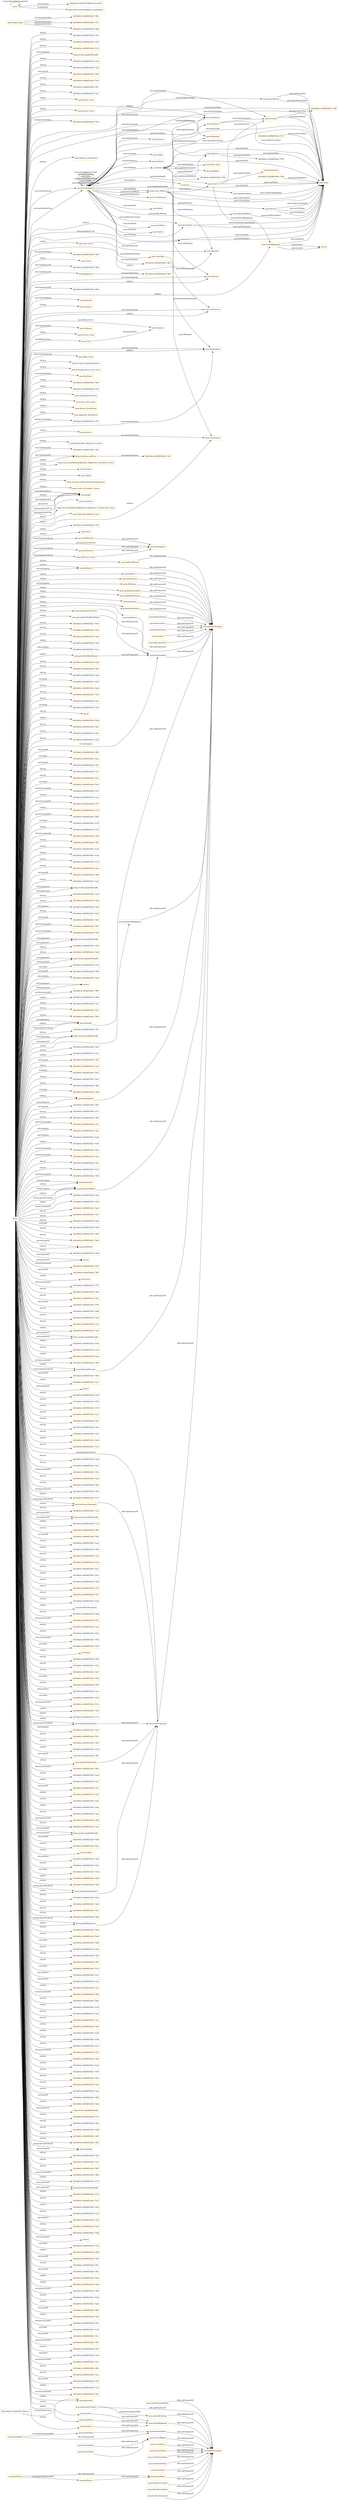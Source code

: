 digraph ar2dtool_diagram { 
rankdir=LR;
size="1501"
node [shape = rectangle, color="orange"]; "nyon:Munsif_Court" "nyon:CourtJudgment" "nyon:Session_Court" "-6b1bb63a:18d56f254b3:-7f80" "nyon:Sub_Court" "nyon:Court_Official" "-6b1bb63a:18d56f254b3:-7f50" "nyon:Argument" "nyon:Location" "nyon:Advisory_Jurisdiction" "http://xmlns.com/foaf/0.1/Person" "nyon:Criminal" "nyon:Judgement" "nyon:Majority" "-6b1bb63a:18d56f254b3:-7faf" "nyon:CaseType" "nyon:Dissent" "-6b1bb63a:18d56f254b3:-7fc7" "-6b1bb63a:18d56f254b3:-7f5d" "nyon:Fact" "nyon:Group" "nyon:Individual" "-6b1bb63a:18d56f254b3:-7f6b" "nyon:Author" "nyon:DateOfJudgment" "nyon:Analysis" "nyon:Concurrence" "nyon:Appellant" "-6b1bb63a:18d56f254b3:-7f56" "nyon:Jurisdiction" "nyon:RatioDecidendi" "nyon:Investigator" "-6b1bb63a:18d56f254b3:-7f6c" "nyon:Plaintiff" "nyon:Solicitor" "nyon:Respondent" "nyon:Tribunal" "nyon:District_Court" "nyon:CourtDecision" "-6b1bb63a:18d56f254b3:-7fda" "nyon:CaseDomain" "nyon:Defendant" "-6b1bb63a:18d56f254b3:-7f82" "nyon:Court" "nyon:Party_Type" "-6b1bb63a:18d56f254b3:-7f7d" "nyon:High_Court" "https://schema.org/Organization" "nyon:Principal_Junior_Civil_Court" "-6b1bb63a:18d56f254b3:-7f65" "nyon:Petitioner" "-6b1bb63a:18d56f254b3:-7f88" "-6b1bb63a:18d56f254b3:-7f1b" "nyon:Witness" "nyon:Original_Jurisdiction" "nyon:City_Civil_Courts" "nyon:Bench" "nyon:Review_Jurisdiction" "nyon:Appellant_Jurisdiction" "nyon:Evidence" "nyon:Single_Judge" "-6b1bb63a:18d56f254b3:-7f57" "nyon:WordAndPhrase" "-6b1bb63a:18d56f254b3:-7f72" "nyon:Civil" "nyon:District" "nyon:Party" "https://schema.org/Place" "nyon:Metropolitan_Magistrate_Courts" "-6b1bb63a:18d56f254b3:-7f4f" "nyon:Opinion" "nyon:ObiterDictum" "https://w3id.org/def/nyon#Judicial_Magistrate_Court(First_Class)" "nyon:Country" "nyon:Taluka" "https://schema.org/GovernmentOrganization" "nyon:CatchWord" "nyon:Courts_of_Smaller_Causes" "nyon:Judge" "nyon:Statue" "nyon:CourtCase" "https://w3id.org/def/nyon#Judicial_Magistrate_Court(Second_Class)" "nyon:Chief_Meterpolitan_Court" "-6b1bb63a:18d56f254b3:-7f6d" "nyon:Issue" "-6b1bb63a:18d56f254b3:-7fbd" "-6b1bb63a:18d56f254b3:-7f78" "nyon:Provision" "nyon:State" ; /*classes style*/
	"nyon:witnessStatement" -> "owl:topDataProperty" [ label = "rdfs:subPropertyOf" ];
	"nyon:ratioDecidendiValue" -> "owl:topDataProperty" [ label = "rdfs:subPropertyOf" ];
	"https://schema.org/Place" -> "-6b1bb63a:18d56f254b3:-7faf" [ label = "owl:equivalentClass" ];
	"nyon:wLastName" -> "nyon:witnessName" [ label = "rdfs:subPropertyOf" ];
	"nyon:withMajority" -> "nyon:withOpinion" [ label = "rdfs:subPropertyOf" ];
	"nyon:equivalentCitation" -> "nyon:neutralCitations" [ label = "owl:propertyDisjointWith" ];
	"nyon:equivalentCitation" -> "owl:topDataProperty" [ label = "rdfs:subPropertyOf" ];
	"nyon:partyName" -> "owl:topDataProperty" [ label = "rdfs:subPropertyOf" ];
	"nyon:hasYear" -> "nyon:dateOfJudgment" [ label = "rdfs:subPropertyOf" ];
	"nyon:courtOffName" -> "owl:topDataProperty" [ label = "rdfs:subPropertyOf" ];
	"nyon:dateOfJudgment" -> "owl:topDataProperty" [ label = "rdfs:subPropertyOf" ];
	"nyon:courtName" -> "owl:topDataProperty" [ label = "rdfs:subPropertyOf" ];
	"nyon:Opinion" -> "-6b1bb63a:18d56f254b3:-7f7d" [ label = "owl:equivalentClass" ];
	"nyon:plaintiffArgument" -> "nyon:makeArgument" [ label = "rdfs:subPropertyOf" ];
	"nyon:Sub_Court" -> "-6b1bb63a:18d56f254b3:-7f65" [ label = "owl:equivalentClass" ];
	"nyon:hasWitness" -> "owl:topObjectProperty" [ label = "rdfs:subPropertyOf" ];
	"nyon:precedentReliedUpon" -> "nyon:hasPrecedent" [ label = "rdfs:subPropertyOf" ];
	"nyon:Civil" -> "nyon:Criminal" [ label = "owl:disjointWith" ];
	"nyon:locationName" -> "owl:topDataProperty" [ label = "rdfs:subPropertyOf" ];
	"nyon:wordPhraseValue" -> "owl:topDataProperty" [ label = "rdfs:subPropertyOf" ];
	"nyon:hasParty" -> "owl:topObjectProperty" [ label = "rdfs:subPropertyOf" ];
	"nyon:hasDateOfJudgment" -> "owl:topObjectProperty" [ label = "rdfs:subPropertyOf" ];
	"nyon:hasRulingOf" -> "owl:topObjectProperty" [ label = "rdfs:subPropertyOf" ];
	"nyon:hasPrecedent" -> "owl:topObjectProperty" [ label = "rdfs:subPropertyOf" ];
	"nyon:catchwordValue" -> "owl:topDataProperty" [ label = "rdfs:subPropertyOf" ];
	"nyon:hasCourtOfficial" -> "owl:topObjectProperty" [ label = "rdfs:subPropertyOf" ];
	"nyon:issueValue" -> "owl:topDataProperty" [ label = "rdfs:subPropertyOf" ];
	"nyon:makeArgument" -> "owl:topObjectProperty" [ label = "rdfs:subPropertyOf" ];
	"nyon:hasFinalDecision" -> "owl:topObjectProperty" [ label = "rdfs:subPropertyOf" ];
	"nyon:lastName" -> "nyon:partyName" [ label = "rdfs:subPropertyOf" ];
	"nyon:respondentArgument" -> "nyon:makeArgument" [ label = "rdfs:subPropertyOf" ];
	"nyon:Judgement" -> "-6b1bb63a:18d56f254b3:-7f82" [ label = "owl:equivalentClass" ];
	"nyon:precedentOverruled" -> "nyon:hasPrecedent" [ label = "rdfs:subPropertyOf" ];
	"nyon:hasWordPhrase" -> "owl:topObjectProperty" [ label = "rdfs:subPropertyOf" ];
	"NULL" -> "nyon:Respondent" [ label = "rdf:first" ];
	"NULL" -> "-6b1bb63a:18d56f254b3:-7e95" [ label = "rdf:rest" ];
	"NULL" -> "-6b1bb63a:18d56f254b3:-7ebb" [ label = "rdf:rest" ];
	"NULL" -> "-6b1bb63a:18d56f254b3:-7ee9" [ label = "rdf:rest" ];
	"NULL" -> "-6b1bb63a:18d56f254b3:-7e8d" [ label = "rdf:first" ];
	"NULL" -> "nyon:Munsif_Court" [ label = "rdf:first" ];
	"NULL" -> "-6b1bb63a:18d56f254b3:-7ee1" [ label = "owl:members" ];
	"NULL" -> "nyon:hasBench" [ label = "owl:onProperty" ];
	"NULL" -> "nyon:plaintiffArgument" [ label = "rdf:first" ];
	"NULL" -> "-6b1bb63a:18d56f254b3:-7e9b" [ label = "rdf:rest" ];
	"NULL" -> "-6b1bb63a:18d56f254b3:-7fbb" [ label = "rdf:rest" ];
	"NULL" -> "-6b1bb63a:18d56f254b3:-7eb9" [ label = "rdf:rest" ];
	"NULL" -> "-6b1bb63a:18d56f254b3:-7e83" [ label = "swrl:body" ];
	"NULL" -> "-6b1bb63a:18d56f254b3:-7e6b" [ label = "rdf:rest" ];
	"NULL" -> "-6b1bb63a:18d56f254b3:-7ebf" [ label = "rdf:rest" ];
	"NULL" -> "nyon:hasCourtOfficial" [ label = "owl:onProperty" ];
	"NULL" -> "-6b1bb63a:18d56f254b3:-7eac" [ label = "rdf:rest" ];
	"NULL" -> "-6b1bb63a:18d56f254b3:-7ea0" [ label = "swrl:head" ];
	"NULL" -> "rdf:nil" [ label = "rdf:rest" ];
	"NULL" -> "-6b1bb63a:18d56f254b3:-7e4b" [ label = "rdf:first" ];
	"NULL" -> "-6b1bb63a:18d56f254b3:-7fb2" [ label = "rdf:rest" ];
	"NULL" -> "nyon:Appellant_Jurisdiction" [ label = "rdf:first" ];
	"NULL" -> "-6b1bb63a:18d56f254b3:-7e8c" [ label = "rdf:rest" ];
	"NULL" -> "-6b1bb63a:18d56f254b3:-7ed3" [ label = "rdf:rest" ];
	"NULL" -> "-6b1bb63a:18d56f254b3:-7f6b" [ label = "owl:complementOf" ];
	"NULL" -> "nyon:petitionerArgument" [ label = "rdf:first" ];
	"NULL" -> "-6b1bb63a:18d56f254b3:-7ffb" [ label = "owl:unionOf" ];
	"NULL" -> "nyon:Taluka" [ label = "rdf:first" ];
	"NULL" -> "-6b1bb63a:18d56f254b3:-7eaa" [ label = "swrl:body" ];
	"NULL" -> "nyon:Individual" [ label = "rdf:first" ];
	"NULL" -> "-6b1bb63a:18d56f254b3:-7fdc" [ label = "owl:unionOf" ];
	"NULL" -> "-6b1bb63a:18d56f254b3:-7f11" [ label = "rdf:rest" ];
	"NULL" -> "-6b1bb63a:18d56f254b3:-7f1e" [ label = "rdf:rest" ];
	"NULL" -> "-6b1bb63a:18d56f254b3:-7e4c" [ label = "swrl:head" ];
	"NULL" -> "-6b1bb63a:18d56f254b3:-7f18" [ label = "owl:intersectionOf" ];
	"NULL" -> "-6b1bb63a:18d56f254b3:-7eee" [ label = "rdf:rest" ];
	"NULL" -> "-6b1bb63a:18d56f254b3:-7f75" [ label = "owl:intersectionOf" ];
	"NULL" -> "-6b1bb63a:18d56f254b3:-7e75" [ label = "rdf:first" ];
	"NULL" -> "-6b1bb63a:18d56f254b3:-7f85" [ label = "owl:intersectionOf" ];
	"NULL" -> "-6b1bb63a:18d56f254b3:-7e79" [ label = "swrl:head" ];
	"NULL" -> "-6b1bb63a:18d56f254b3:-7e5a" [ label = "rdf:first" ];
	"NULL" -> "nyon:CaseDomain" [ label = "rdf:first" ];
	"NULL" -> "-6b1bb63a:18d56f254b3:-7f38" [ label = "owl:intersectionOf" ];
	"NULL" -> "-6b1bb63a:18d56f254b3:-7ff4" [ label = "rdf:rest" ];
	"NULL" -> "-6b1bb63a:18d56f254b3:-7ec4" [ label = "rdf:rest" ];
	"NULL" -> "-6b1bb63a:18d56f254b3:-7e56" [ label = "rdf:first" ];
	"NULL" -> "-6b1bb63a:18d56f254b3:-7e7d" [ label = "rdf:rest" ];
	"NULL" -> "-6b1bb63a:18d56f254b3:-7ebe" [ label = "rdf:rest" ];
	"NULL" -> "-6b1bb63a:18d56f254b3:-7fb9" [ label = "owl:unionOf" ];
	"NULL" -> "-6b1bb63a:18d56f254b3:-7ee5" [ label = "rdf:rest" ];
	"NULL" -> "https://w3id.org/def/NyOn#r" [ label = "swrl:argument2" ];
	"NULL" -> "-6b1bb63a:18d56f254b3:-7edf" [ label = "rdf:rest" ];
	"NULL" -> "-6b1bb63a:18d56f254b3:-7f36" [ label = "rdf:rest" ];
	"NULL" -> "nyon:respondentArgument" [ label = "rdf:first" ];
	"NULL" -> "-6b1bb63a:18d56f254b3:-7ed0" [ label = "owl:members" ];
	"NULL" -> "-6b1bb63a:18d56f254b3:-7eb5" [ label = "rdf:rest" ];
	"NULL" -> "-6b1bb63a:18d56f254b3:-7f56" [ label = "owl:complementOf" ];
	"NULL" -> "-6b1bb63a:18d56f254b3:-7fed" [ label = "owl:unionOf" ];
	"NULL" -> "https://w3id.org/def/nyon#Judicial_Magistrate_Court(Second_Class)" [ label = "rdf:first" ];
	"NULL" -> "nyon:Dissent" [ label = "swrl:classPredicate" ];
	"NULL" -> "nyon:Civil" [ label = "owl:allValuesFrom" ];
	"NULL" -> "nyon:Tribunal" [ label = "owl:complementOf" ];
	"NULL" -> "nyon:Dissent" [ label = "rdf:first" ];
	"NULL" -> "-6b1bb63a:18d56f254b3:-7f07" [ label = "owl:intersectionOf" ];
	"NULL" -> "-6b1bb63a:18d56f254b3:-7f20" [ label = "owl:intersectionOf" ];
	"NULL" -> "https://w3id.org/def/NyOn#y" [ label = "swrl:argument1" ];
	"NULL" -> "nyon:Original_Jurisdiction" [ label = "rdf:first" ];
	"NULL" -> "-6b1bb63a:18d56f254b3:-7f44" [ label = "rdf:rest" ];
	"NULL" -> "-6b1bb63a:18d56f254b3:-7ed6" [ label = "rdf:rest" ];
	"NULL" -> "https://w3id.org/def/NyOn#m" [ label = "swrl:argument2" ];
	"NULL" -> "-6b1bb63a:18d56f254b3:-7e55" [ label = "swrl:head" ];
	"NULL" -> "nyon:District_Court" [ label = "rdf:first" ];
	"NULL" -> "-6b1bb63a:18d56f254b3:-7fd6" [ label = "owl:unionOf" ];
	"NULL" -> "-6b1bb63a:18d56f254b3:-7ee6" [ label = "owl:members" ];
	"NULL" -> "nyon:a" [ label = "swrl:argument2" ];
	"NULL" -> "-6b1bb63a:18d56f254b3:-7f69" [ label = "owl:intersectionOf" ];
	"NULL" -> "-6b1bb63a:18d56f254b3:-7e66" [ label = "rdf:first" ];
	"NULL" -> "-6b1bb63a:18d56f254b3:-7e9c" [ label = "rdf:first" ];
	"NULL" -> "-6b1bb63a:18d56f254b3:-7f1a" [ label = "rdf:rest" ];
	"NULL" -> "-6b1bb63a:18d56f254b3:-7f48" [ label = "rdf:rest" ];
	"NULL" -> "nyon:defendentArgument" [ label = "swrl:propertyPredicate" ];
	"NULL" -> "-6b1bb63a:18d56f254b3:-7ff7" [ label = "rdf:rest" ];
	"NULL" -> "https://w3id.org/def/NyOn#c" [ label = "swrl:argument2" ];
	"NULL" -> "nyon:High_Court" [ label = "owl:someValuesFrom" ];
	"NULL" -> "nyon:withDissent" [ label = "swrl:propertyPredicate" ];
	"NULL" -> "-6b1bb63a:18d56f254b3:-7e60" [ label = "rdf:rest" ];
	"NULL" -> "-6b1bb63a:18d56f254b3:-7e51" [ label = "rdf:first" ];
	"NULL" -> "nyon:Judgement" [ label = "owl:complementOf" ];
	"NULL" -> "-6b1bb63a:18d56f254b3:-7fb3" [ label = "owl:unionOf" ];
	"NULL" -> "-6b1bb63a:18d56f254b3:-7ee8" [ label = "rdf:rest" ];
	"NULL" -> "-6b1bb63a:18d56f254b3:-7e67" [ label = "swrl:head" ];
	"NULL" -> "-6b1bb63a:18d56f254b3:-7e81" [ label = "rdf:rest" ];
	"NULL" -> "-6b1bb63a:18d56f254b3:-7f0b" [ label = "rdf:rest" ];
	"NULL" -> "-6b1bb63a:18d56f254b3:-7e9d" [ label = "swrl:body" ];
	"NULL" -> "nyon:hasFact" [ label = "rdf:first" ];
	"NULL" -> "-6b1bb63a:18d56f254b3:-7ff5" [ label = "owl:unionOf" ];
	"NULL" -> "-6b1bb63a:18d56f254b3:-7f77" [ label = "rdf:rest" ];
	"NULL" -> "nyon:withMajority" [ label = "swrl:propertyPredicate" ];
	"NULL" -> "-6b1bb63a:18d56f254b3:-7f83" [ label = "rdf:rest" ];
	"NULL" -> "-6b1bb63a:18d56f254b3:-7fac" [ label = "owl:intersectionOf" ];
	"NULL" -> "-6b1bb63a:18d56f254b3:-7ef2" [ label = "owl:members" ];
	"NULL" -> "-6b1bb63a:18d56f254b3:-7f88" [ label = "rdf:first" ];
	"NULL" -> "-6b1bb63a:18d56f254b3:-7ed4" [ label = "owl:members" ];
	"NULL" -> "nyon:Session_Court" [ label = "rdf:first" ];
	"NULL" -> "-6b1bb63a:18d56f254b3:-7e92" [ label = "rdf:first" ];
	"NULL" -> "-6b1bb63a:18d56f254b3:-7f42" [ label = "owl:intersectionOf" ];
	"NULL" -> "nyon:Criminal" [ label = "owl:allValuesFrom" ];
	"NULL" -> "nyon:Solicitor" [ label = "rdf:first" ];
	"NULL" -> "-6b1bb63a:18d56f254b3:-7fc6" [ label = "owl:intersectionOf" ];
	"NULL" -> "-6b1bb63a:18d56f254b3:-7fa5" [ label = "rdf:rest" ];
	"NULL" -> "nyon:Advisory_Jurisdiction" [ label = "rdf:first" ];
	"NULL" -> "-6b1bb63a:18d56f254b3:-7e72" [ label = "rdf:rest" ];
	"NULL" -> "-6b1bb63a:18d56f254b3:-7f49" [ label = "owl:intersectionOf" ];
	"NULL" -> "nyon:hasPrecedent" [ label = "owl:onProperty" ];
	"NULL" -> "nyon:Judge" [ label = "swrl:classPredicate" ];
	"NULL" -> "nyon:hasAuthor" [ label = "rdf:first" ];
	"NULL" -> "nyon:hasParty" [ label = "owl:onProperty" ];
	"NULL" -> "nyon:hasEvidence" [ label = "rdf:first" ];
	"NULL" -> "nyon:hasRulingOf" [ label = "rdf:first" ];
	"NULL" -> "-6b1bb63a:18d56f254b3:-7e8f" [ label = "rdf:first" ];
	"NULL" -> "nyon:Judge" [ label = "rdf:first" ];
	"NULL" -> "-6b1bb63a:18d56f254b3:-7fe9" [ label = "owl:intersectionOf" ];
	"NULL" -> "-6b1bb63a:18d56f254b3:-7ee0" [ label = "rdf:rest" ];
	"NULL" -> "nyon:hasRulingOf" [ label = "owl:onProperty" ];
	"NULL" -> "-6b1bb63a:18d56f254b3:-7eb7" [ label = "rdf:rest" ];
	"NULL" -> "-6b1bb63a:18d56f254b3:-7eda" [ label = "rdf:rest" ];
	"NULL" -> "-6b1bb63a:18d56f254b3:-7e6d" [ label = "swrl:body" ];
	"NULL" -> "-6b1bb63a:18d56f254b3:-7f9b" [ label = "rdf:rest" ];
	"NULL" -> "-6b1bb63a:18d56f254b3:-7eb0" [ label = "rdf:rest" ];
	"NULL" -> "https://schema.org/Organization" [ label = "rdf:first" ];
	"NULL" -> "https://schema.org/GovernmentOrganization" [ label = "rdf:first" ];
	"NULL" -> "nyon:hasWords" [ label = "owl:onProperty" ];
	"NULL" -> "-6b1bb63a:18d56f254b3:-7ed8" [ label = "rdf:rest" ];
	"NULL" -> "nyon:p" [ label = "swrl:argument1" ];
	"NULL" -> "-6b1bb63a:18d56f254b3:-7f32" [ label = "owl:intersectionOf" ];
	"NULL" -> "nyon:hasBench" [ label = "rdf:first" ];
	"NULL" -> "-6b1bb63a:18d56f254b3:-7ff2" [ label = "owl:unionOf" ];
	"NULL" -> "nyon:cites" [ label = "rdf:first" ];
	"NULL" -> "-6b1bb63a:18d56f254b3:-7f70" [ label = "owl:intersectionOf" ];
	"NULL" -> "-6b1bb63a:18d56f254b3:-7e8a" [ label = "rdf:rest" ];
	"NULL" -> "nyon:CourtJudgment" [ label = "swrl:classPredicate" ];
	"NULL" -> "-6b1bb63a:18d56f254b3:-7faa" [ label = "rdf:rest" ];
	"NULL" -> "-6b1bb63a:18d56f254b3:-7f79" [ label = "owl:unionOf" ];
	"NULL" -> "-6b1bb63a:18d56f254b3:-7fd8" [ label = "rdf:rest" ];
	"NULL" -> "-6b1bb63a:18d56f254b3:-7ea8" [ label = "rdf:rest" ];
	"NULL" -> "nyon:Judge" [ label = "owl:complementOf" ];
	"NULL" -> "-6b1bb63a:18d56f254b3:-7ecb" [ label = "rdf:rest" ];
	"NULL" -> "-6b1bb63a:18d56f254b3:-7ea5" [ label = "rdf:first" ];
	"NULL" -> "https://w3id.org/def/NyOn#p" [ label = "swrl:argument2" ];
	"NULL" -> "nyon:Respondent" [ label = "owl:someValuesFrom" ];
	"NULL" -> "-6b1bb63a:18d56f254b3:-7e85" [ label = "rdf:first" ];
	"NULL" -> "-6b1bb63a:18d56f254b3:-7f4f" [ label = "owl:complementOf" ];
	"NULL" -> "-6b1bb63a:18d56f254b3:-7ec9" [ label = "rdf:rest" ];
	"NULL" -> "https://w3id.org/def/NyOn#y" [ label = "swrl:argument2" ];
	"NULL" -> "-6b1bb63a:18d56f254b3:-7e6a" [ label = "rdf:first" ];
	"NULL" -> "-6b1bb63a:18d56f254b3:-7f46" [ label = "owl:intersectionOf" ];
	"NULL" -> "nyon:OfDomian" [ label = "owl:onProperty" ];
	"NULL" -> "-6b1bb63a:18d56f254b3:-7f90" [ label = "owl:unionOf" ];
	"NULL" -> "-6b1bb63a:18d56f254b3:-7ea1" [ label = "rdf:first" ];
	"NULL" -> "nyon:d" [ label = "swrl:argument1" ];
	"NULL" -> "-6b1bb63a:18d56f254b3:-7e58" [ label = "rdf:first" ];
	"NULL" -> "-6b1bb63a:18d56f254b3:-7f30" [ label = "rdf:rest" ];
	"NULL" -> "-6b1bb63a:18d56f254b3:-7e7b" [ label = "rdf:rest" ];
	"NULL" -> "-6b1bb63a:18d56f254b3:-7ec2" [ label = "rdf:rest" ];
	"NULL" -> "-6b1bb63a:18d56f254b3:-7fec" [ label = "rdf:rest" ];
	"NULL" -> "-6b1bb63a:18d56f254b3:-7ebc" [ label = "rdf:rest" ];
	"NULL" -> "nyon:respondentArgument" [ label = "swrl:propertyPredicate" ];
	"NULL" -> "-6b1bb63a:18d56f254b3:-7fcf" [ label = "rdf:rest" ];
	"NULL" -> "-6b1bb63a:18d56f254b3:-7e94" [ label = "rdf:first" ];
	"NULL" -> "-6b1bb63a:18d56f254b3:-7ee3" [ label = "rdf:rest" ];
	"NULL" -> "nyon:hasRatioDecidendi" [ label = "rdf:first" ];
	"NULL" -> "-6b1bb63a:18d56f254b3:-7edd" [ label = "rdf:rest" ];
	"NULL" -> "nyon:makeArgument" [ label = "swrl:propertyPredicate" ];
	"NULL" -> "nyon:hasCourtOfficial" [ label = "rdf:first" ];
	"NULL" -> "nyon:Review_Jurisdiction" [ label = "rdf:first" ];
	"NULL" -> "-6b1bb63a:18d56f254b3:-7fe3" [ label = "rdf:rest" ];
	"NULL" -> "nyon:a" [ label = "swrl:argument1" ];
	"NULL" -> "-6b1bb63a:18d56f254b3:-7f2c" [ label = "owl:intersectionOf" ];
	"NULL" -> "-6b1bb63a:18d56f254b3:-7ead" [ label = "rdf:rest" ];
	"NULL" -> "-6b1bb63a:18d56f254b3:-7f5d" [ label = "owl:equivalentClass" ];
	"NULL" -> "-6b1bb63a:18d56f254b3:-7f6e" [ label = "rdf:rest" ];
	"NULL" -> "-6b1bb63a:18d56f254b3:-7f54" [ label = "owl:intersectionOf" ];
	"NULL" -> "-6b1bb63a:18d56f254b3:-7e57" [ label = "rdf:rest" ];
	"NULL" -> "nyon:withConcurrence" [ label = "swrl:propertyPredicate" ];
	"NULL" -> "-6b1bb63a:18d56f254b3:-7ece" [ label = "rdf:rest" ];
	"NULL" -> "nyon:hasCourtOfficial" [ label = "swrl:propertyPredicate" ];
	"NULL" -> "https://w3id.org/def/NyOn#j" [ label = "swrl:argument1" ];
	"NULL" -> "-6b1bb63a:18d56f254b3:-7e7a" [ label = "rdf:first" ];
	"NULL" -> "-6b1bb63a:18d56f254b3:-7f8f" [ label = "rdf:rest" ];
	"NULL" -> "-6b1bb63a:18d56f254b3:-7fdf" [ label = "owl:unionOf" ];
	"NULL" -> "nyon:withOpinion" [ label = "swrl:propertyPredicate" ];
	"NULL" -> "-6b1bb63a:18d56f254b3:-7ea4" [ label = "rdf:rest" ];
	"NULL" -> "nyon:Location" [ label = "owl:complementOf" ];
	"NULL" -> "-6b1bb63a:18d56f254b3:-7e68" [ label = "rdf:first" ];
	"NULL" -> "-6b1bb63a:18d56f254b3:-7eef" [ label = "rdf:rest" ];
	"NULL" -> "-6b1bb63a:18d56f254b3:-7e4d" [ label = "rdf:first" ];
	"NULL" -> "-6b1bb63a:18d56f254b3:-7ec5" [ label = "rdf:rest" ];
	"NULL" -> "-6b1bb63a:18d56f254b3:-7e61" [ label = "rdf:first" ];
	"NULL" -> "-6b1bb63a:18d56f254b3:-7e99" [ label = "rdf:rest" ];
	"NULL" -> "-6b1bb63a:18d56f254b3:-7f16" [ label = "rdf:rest" ];
	"NULL" -> "nyon:hasWitness" [ label = "rdf:first" ];
	"NULL" -> "nyon:CourtCase" [ label = "owl:someValuesFrom" ];
	"NULL" -> "nyon:District" [ label = "rdf:first" ];
	"NULL" -> "-6b1bb63a:18d56f254b3:-7fc5" [ label = "rdf:rest" ];
	"NULL" -> "-6b1bb63a:18d56f254b3:-7e4e" [ label = "rdf:rest" ];
	"NULL" -> "nyon:hasPolicePersonnel" [ label = "rdf:first" ];
	"NULL" -> "-6b1bb63a:18d56f254b3:-7e69" [ label = "rdf:rest" ];
	"NULL" -> "-6b1bb63a:18d56f254b3:-7f5a" [ label = "owl:intersectionOf" ];
	"NULL" -> "-6b1bb63a:18d56f254b3:-7ea3" [ label = "rdf:first" ];
	"NULL" -> "-6b1bb63a:18d56f254b3:-7f24" [ label = "rdf:rest" ];
	"NULL" -> "-6b1bb63a:18d56f254b3:-7f26" [ label = "owl:intersectionOf" ];
	"NULL" -> "-6b1bb63a:18d56f254b3:-7e90" [ label = "swrl:body" ];
	"NULL" -> "owl:Thing" [ label = "rdf:first" ];
	"NULL" -> "https://w3id.org/def/NyOn#r" [ label = "swrl:argument1" ];
	"NULL" -> "-6b1bb63a:18d56f254b3:-7f58" [ label = "rdf:rest" ];
	"NULL" -> "-6b1bb63a:18d56f254b3:-7f2a" [ label = "rdf:rest" ];
	"NULL" -> "nyon:Argument" [ label = "rdf:first" ];
	"NULL" -> "-6b1bb63a:18d56f254b3:-7ed7" [ label = "rdf:rest" ];
	"NULL" -> "https://w3id.org/def/nyon#Judicial_Magistrate_Court(First_Class)" [ label = "rdf:first" ];
	"NULL" -> "-6b1bb63a:18d56f254b3:-7e64" [ label = "swrl:body" ];
	"NULL" -> "-6b1bb63a:18d56f254b3:-7f4b" [ label = "rdf:rest" ];
	"NULL" -> "-6b1bb63a:18d56f254b3:-7eec" [ label = "owl:members" ];
	"NULL" -> "-6b1bb63a:18d56f254b3:-7e93" [ label = "swrl:head" ];
	"NULL" -> "-6b1bb63a:18d56f254b3:-7f13" [ label = "owl:intersectionOf" ];
	"NULL" -> "-6b1bb63a:18d56f254b3:-7e9f" [ label = "rdf:first" ];
	"NULL" -> "nyon:Plaintiff" [ label = "swrl:classPredicate" ];
	"NULL" -> "-6b1bb63a:18d56f254b3:-7e71" [ label = "rdf:first" ];
	"NULL" -> "-6b1bb63a:18d56f254b3:-7f57" [ label = "owl:equivalentClass" ];
	"NULL" -> "https://schema.org/Place" [ label = "owl:complementOf" ];
	"NULL" -> "nyon:State" [ label = "rdf:first" ];
	"NULL" -> "nyon:Investigator" [ label = "rdf:first" ];
	"NULL" -> "nyon:Concurrence" [ label = "swrl:classPredicate" ];
	"NULL" -> "nyon:precendentNotReliedUpon" [ label = "rdf:first" ];
	"NULL" -> "-6b1bb63a:18d56f254b3:-7eb2" [ label = "owl:members" ];
	"NULL" -> "https://schema.org/Place" [ label = "rdf:first" ];
	"NULL" -> "-6b1bb63a:18d56f254b3:-7f3c" [ label = "rdf:rest" ];
	"NULL" -> "-6b1bb63a:18d56f254b3:-7fb5" [ label = "rdf:rest" ];
	"NULL" -> "-6b1bb63a:18d56f254b3:-7e5d" [ label = "rdf:first" ];
	"NULL" -> "-6b1bb63a:18d56f254b3:-7ff8" [ label = "owl:unionOf" ];
	"NULL" -> "nyon:hasJudgmentType" [ label = "rdf:first" ];
	"NULL" -> "https://w3id.org/def/NyOn#c" [ label = "swrl:argument1" ];
	"NULL" -> "-6b1bb63a:18d56f254b3:-7f9c" [ label = "owl:intersectionOf" ];
	"NULL" -> "-6b1bb63a:18d56f254b3:-7ea6" [ label = "rdf:rest" ];
	"NULL" -> "nyon:Judge" [ label = "owl:onClass" ];
	"NULL" -> "-6b1bb63a:18d56f254b3:-7ea7" [ label = "rdf:first" ];
	"NULL" -> "-6b1bb63a:18d56f254b3:-7fa1" [ label = "owl:unionOf" ];
	"NULL" -> "https://w3id.org/def/NyOn#j" [ label = "swrl:argument2" ];
	"NULL" -> "-6b1bb63a:18d56f254b3:-7e87" [ label = "rdf:first" ];
	"NULL" -> "nyon:Opinion" [ label = "owl:complementOf" ];
	"NULL" -> "-6b1bb63a:18d56f254b3:-7ef0" [ label = "rdf:rest" ];
	"NULL" -> "nyon:Majority" [ label = "swrl:classPredicate" ];
	"NULL" -> "-6b1bb63a:18d56f254b3:-7e6c" [ label = "rdf:first" ];
	"NULL" -> "-6b1bb63a:18d56f254b3:-7eea" [ label = "rdf:rest" ];
	"NULL" -> "nyon:plaintiffArgument" [ label = "swrl:propertyPredicate" ];
	"NULL" -> "-6b1bb63a:18d56f254b3:-7f98" [ label = "owl:intersectionOf" ];
	"NULL" -> "nyon:Concurrence" [ label = "rdf:first" ];
	"NULL" -> "-6b1bb63a:18d56f254b3:-7ec0" [ label = "rdf:rest" ];
	"NULL" -> "nyon:hasFinalDecision" [ label = "rdf:first" ];
	"NULL" -> "https://w3id.org/def/NyOn#a" [ label = "swrl:argument2" ];
	"NULL" -> "-6b1bb63a:18d56f254b3:-7fd9" [ label = "owl:unionOf" ];
	"NULL" -> "-6b1bb63a:18d56f254b3:-7eba" [ label = "rdf:rest" ];
	"NULL" -> "nyon:hasAuthor" [ label = "owl:onProperty" ];
	"NULL" -> "nyon:citedBy" [ label = "rdf:first" ];
	"NULL" -> "-6b1bb63a:18d56f254b3:-7edb" [ label = "owl:members" ];
	"NULL" -> "-6b1bb63a:18d56f254b3:-7fc0" [ label = "rdf:rest" ];
	"NULL" -> "-6b1bb63a:18d56f254b3:-7e5b" [ label = "swrl:body" ];
	"NULL" -> "-6b1bb63a:18d56f254b3:-7e96" [ label = "rdf:first" ];
	"NULL" -> "-6b1bb63a:18d56f254b3:-7f96" [ label = "rdf:rest" ];
	"NULL" -> "nyon:hasMonth" [ label = "rdf:first" ];
	"NULL" -> "-6b1bb63a:18d56f254b3:-7fe8" [ label = "rdf:rest" ];
	"NULL" -> "nyon:hasYear" [ label = "rdf:first" ];
	"NULL" -> "-6b1bb63a:18d56f254b3:-7eb8" [ label = "rdf:rest" ];
	"NULL" -> "nyon:hasDateOfJudgment" [ label = "rdf:first" ];
	"NULL" -> "nyon:Petitioner" [ label = "swrl:classPredicate" ];
	"NULL" -> "-6b1bb63a:18d56f254b3:-7eb1" [ label = "rdf:rest" ];
	"NULL" -> "-6b1bb63a:18d56f254b3:-7fb8" [ label = "rdf:rest" ];
	"NULL" -> "nyon:hasStatue" [ label = "rdf:first" ];
	"NULL" -> "-6b1bb63a:18d56f254b3:-7fdb" [ label = "rdf:rest" ];
	"NULL" -> "-6b1bb63a:18d56f254b3:-7ed9" [ label = "rdf:rest" ];
	"NULL" -> "-6b1bb63a:18d56f254b3:-7e86" [ label = "swrl:head" ];
	"NULL" -> "nyon:City_Civil_Courts" [ label = "rdf:first" ];
	"NULL" -> "-6b1bb63a:18d56f254b3:-7ed2" [ label = "rdf:rest" ];
	"NULL" -> "-6b1bb63a:18d56f254b3:-7f40" [ label = "rdf:rest" ];
	"NULL" -> "-6b1bb63a:18d56f254b3:-7f87" [ label = "rdf:rest" ];
	"NULL" -> "nyon:Courts_of_Smaller_Causes" [ label = "rdf:first" ];
	"NULL" -> "nyon:precedentReliedUpon" [ label = "rdf:first" ];
	"NULL" -> "-6b1bb63a:18d56f254b3:-7e70" [ label = "swrl:head" ];
	"NULL" -> "-6b1bb63a:18d56f254b3:-7ecc" [ label = "owl:members" ];
	"NULL" -> "-6b1bb63a:18d56f254b3:-7eae" [ label = "owl:members" ];
	"NULL" -> "-6b1bb63a:18d56f254b3:-7e7c" [ label = "rdf:first" ];
	"NULL" -> "-6b1bb63a:18d56f254b3:-7f4d" [ label = "owl:intersectionOf" ];
	"NULL" -> "-6b1bb63a:18d56f254b3:-7f50" [ label = "owl:equivalentClass" ];
	"NULL" -> "-6b1bb63a:18d56f254b3:-7fd2" [ label = "rdf:rest" ];
	"NULL" -> "-6b1bb63a:18d56f254b3:-7e78" [ label = "rdf:first" ];
	"NULL" -> "-6b1bb63a:18d56f254b3:-7ea2" [ label = "rdf:rest" ];
	"NULL" -> "nyon:hasParty" [ label = "rdf:first" ];
	"NULL" -> "-6b1bb63a:18d56f254b3:-7fcc" [ label = "rdf:rest" ];
	"NULL" -> "-6b1bb63a:18d56f254b3:-7e80" [ label = "rdf:first" ];
	"NULL" -> "nyon:Argument" [ label = "swrl:classPredicate" ];
	"NULL" -> "-6b1bb63a:18d56f254b3:-7e4f" [ label = "rdf:first" ];
	"NULL" -> "-6b1bb63a:18d56f254b3:-7e59" [ label = "rdf:rest" ];
	"NULL" -> "-6b1bb63a:18d56f254b3:-7ec3" [ label = "rdf:rest" ];
	"NULL" -> "-6b1bb63a:18d56f254b3:-7fe5" [ label = "owl:intersectionOf" ];
	"NULL" -> "-6b1bb63a:18d56f254b3:-7e63" [ label = "rdf:first" ];
	"NULL" -> "-6b1bb63a:18d56f254b3:-7ebd" [ label = "rdf:rest" ];
	"NULL" -> "-6b1bb63a:18d56f254b3:-7e97" [ label = "rdf:rest" ];
	"NULL" -> "nyon:Respondent" [ label = "swrl:classPredicate" ];
	"NULL" -> "nyon:Chief_Meterpolitan_Court" [ label = "rdf:first" ];
	"NULL" -> "nyon:p" [ label = "swrl:argument2" ];
	"NULL" -> "-6b1bb63a:18d56f254b3:-7f52" [ label = "rdf:rest" ];
	"NULL" -> "-6b1bb63a:18d56f254b3:-7ee4" [ label = "rdf:rest" ];
	"NULL" -> "-6b1bb63a:18d56f254b3:-7ede" [ label = "rdf:rest" ];
	"NULL" -> "-6b1bb63a:18d56f254b3:-7f89" [ label = "owl:unionOf" ];
	"NULL" -> "-6b1bb63a:18d56f254b3:-7eb4" [ label = "rdf:rest" ];
	"NULL" -> "https://w3id.org/def/NyOn#cj" [ label = "swrl:argument1" ];
	"NULL" -> "-6b1bb63a:18d56f254b3:-7f73" [ label = "rdf:rest" ];
	"NULL" -> "-6b1bb63a:18d56f254b3:-7fde" [ label = "rdf:rest" ];
	"NULL" -> "-6b1bb63a:18d56f254b3:-7e88" [ label = "rdf:rest" ];
	"NULL" -> "-6b1bb63a:18d56f254b3:-7eff" [ label = "rdf:rest" ];
	"NULL" -> "-6b1bb63a:18d56f254b3:-7f05" [ label = "rdf:rest" ];
	"NULL" -> "nyon:hasJudge" [ label = "swrl:propertyPredicate" ];
	"NULL" -> "-6b1bb63a:18d56f254b3:-7e8e" [ label = "rdf:rest" ];
	"NULL" -> "nyon:Group" [ label = "rdf:first" ];
	"NULL" -> "-6b1bb63a:18d56f254b3:-7ecf" [ label = "rdf:rest" ];
	"NULL" -> "-6b1bb63a:18d56f254b3:-7fd5" [ label = "rdf:rest" ];
	"NULL" -> "-6b1bb63a:18d56f254b3:-7f60" [ label = "owl:intersectionOf" ];
	"NULL" -> "nyon:hasObiterDictum" [ label = "rdf:first" ];
	"NULL" -> "-6b1bb63a:18d56f254b3:-7e73" [ label = "rdf:first" ];
	"NULL" -> "https://w3id.org/def/NyOn#d" [ label = "swrl:argument1" ];
	"NULL" -> "nyon:Majority" [ label = "rdf:first" ];
	"NULL" -> "https://w3id.org/def/NyOn#d" [ label = "swrl:argument2" ];
	"NULL" -> "-6b1bb63a:18d56f254b3:-7e54" [ label = "rdf:first" ];
	"NULL" -> "-6b1bb63a:18d56f254b3:-7e7f" [ label = "rdf:rest" ];
	"NULL" -> "nyon:hasWordPhrase" [ label = "rdf:first" ];
	"NULL" -> "nyon:hasWords" [ label = "rdf:first" ];
	"NULL" -> "nyon:defendentArgument" [ label = "rdf:first" ];
	"NULL" -> "nyon:hasParty" [ label = "swrl:propertyPredicate" ];
	"NULL" -> "nyon:hasDate" [ label = "rdf:first" ];
	"NULL" -> "-6b1bb63a:18d56f254b3:-7e82" [ label = "rdf:first" ];
	"NULL" -> "https://w3id.org/def/NyOn#a" [ label = "swrl:argument1" ];
	"NULL" -> "-6b1bb63a:18d56f254b3:-7e50" [ label = "rdf:rest" ];
	"NULL" -> "-6b1bb63a:18d56f254b3:-7ec6" [ label = "owl:members" ];
	"NULL" -> "-6b1bb63a:18d56f254b3:-7ea9" [ label = "rdf:first" ];
	"NULL" -> "nyon:hasJudge" [ label = "owl:onProperty" ];
	"NULL" -> "-6b1bb63a:18d56f254b3:-7e8b" [ label = "rdf:first" ];
	"NULL" -> "nyon:cj" [ label = "swrl:argument1" ];
	"NULL" -> "nyon:petitionerArgument" [ label = "swrl:propertyPredicate" ];
	"NULL" -> "-6b1bb63a:18d56f254b3:-7e52" [ label = "swrl:body" ];
	"NULL" -> "-6b1bb63a:18d56f254b3:-7e89" [ label = "rdf:first" ];
	"NULL" -> "-6b1bb63a:18d56f254b3:-7f1b" [ label = "rdf:first" ];
	"NULL" -> "-6b1bb63a:18d56f254b3:-7fd3" [ label = "owl:unionOf" ];
	"NULL" -> "nyon:Defendant" [ label = "swrl:classPredicate" ];
	"NULL" -> "-6b1bb63a:18d56f254b3:-7f67" [ label = "rdf:rest" ];
	"NULL" -> "nyon:Sub_Court" [ label = "rdf:first" ];
	"NULL" -> "-6b1bb63a:18d56f254b3:-7fbc" [ label = "owl:unionOf" ];
	"NULL" -> "https://w3id.org/def/NyOn#p" [ label = "swrl:argument1" ];
	"NULL" -> "-6b1bb63a:18d56f254b3:-7e9a" [ label = "rdf:first" ];
	"NULL" -> "-6b1bb63a:18d56f254b3:-7e98" [ label = "rdf:first" ];
	"NULL" -> "nyon:precedentOverruled" [ label = "rdf:first" ];
	"NULL" -> "-6b1bb63a:18d56f254b3:-7f0d" [ label = "owl:intersectionOf" ];
	"NULL" -> "-6b1bb63a:18d56f254b3:-7e62" [ label = "rdf:rest" ];
	"NULL" -> "-6b1bb63a:18d56f254b3:-7eb6" [ label = "rdf:rest" ];
	"NULL" -> "-6b1bb63a:18d56f254b3:-7fb6" [ label = "owl:unionOf" ];
	"NULL" -> "nyon:Issue" [ label = "owl:someValuesFrom" ];
	"NULL" -> "-6b1bb63a:18d56f254b3:-7e6f" [ label = "rdf:first" ];
	"NULL" -> "-6b1bb63a:18d56f254b3:-7f3e" [ label = "owl:intersectionOf" ];
	"NULL" -> "-6b1bb63a:18d56f254b3:-7e76" [ label = "swrl:body" ];
	"NULL" -> "-6b1bb63a:18d56f254b3:-7f1c" [ label = "owl:unionOf" ];
	"NULL" -> "nyon:hasFinalDecision" [ label = "swrl:propertyPredicate" ];
	"NULL" -> "https://w3id.org/def/NyOn#m" [ label = "swrl:argument1" ];
	"NULL" -> "-6b1bb63a:18d56f254b3:-7f01" [ label = "owl:intersectionOf" ];
	"NULL" -> "-6b1bb63a:18d56f254b3:-7f5e" [ label = "rdf:rest" ];
	"NULL" -> "-6b1bb63a:18d56f254b3:-7e5e" [ label = "swrl:head" ];
	"NULL" -> "-6b1bb63a:18d56f254b3:-7fa7" [ label = "owl:intersectionOf" ];
	"NULL" -> "nyon:Country" [ label = "rdf:first" ];
	"NULL" -> "-6b1bb63a:18d56f254b3:-7ffa" [ label = "rdf:rest" ];
	"NULL" -> "nyon:CourtJudgment" [ label = "owl:someValuesFrom" ];
	"NULL" -> "-6b1bb63a:18d56f254b3:-7eca" [ label = "rdf:rest" ];
	"NULL" -> "-6b1bb63a:18d56f254b3:-7fcd" [ label = "owl:unionOf" ];
	"NULL" -> "-6b1bb63a:18d56f254b3:-7f78" [ label = "rdf:first" ];
	"NULL" -> "-6b1bb63a:18d56f254b3:-7e7e" [ label = "rdf:first" ];
	"NULL" -> "nyon:appellantArgument" [ label = "rdf:first" ];
	"NULL" -> "nyon:Metropolitan_Magistrate_Courts" [ label = "rdf:first" ];
	"NULL" -> "nyon:DateOfJudgment" [ label = "rdf:first" ];
	"NULL" -> "-6b1bb63a:18d56f254b3:-7fc2" [ label = "owl:intersectionOf" ];
	"NULL" -> "nyon:Judge" [ label = "owl:someValuesFrom" ];
	"NULL" -> "-6b1bb63a:18d56f254b3:-7ef1" [ label = "rdf:rest" ];
	"NULL" -> "-6b1bb63a:18d56f254b3:-7e5f" [ label = "rdf:first" ];
	"NULL" -> "-6b1bb63a:18d56f254b3:-7e74" [ label = "rdf:rest" ];
	"NULL" -> "https://w3id.org/def/NyOn#x" [ label = "swrl:argument1" ];
	"NULL" -> "-6b1bb63a:18d56f254b3:-7ec8" [ label = "rdf:rest" ];
	"NULL" -> "-6b1bb63a:18d56f254b3:-7eeb" [ label = "rdf:rest" ];
	"NULL" -> "-6b1bb63a:18d56f254b3:-7fd0" [ label = "owl:unionOf" ];
	"NULL" -> "-6b1bb63a:18d56f254b3:-7fa0" [ label = "rdf:rest" ];
	"NULL" -> "-6b1bb63a:18d56f254b3:-7ff1" [ label = "rdf:rest" ];
	"NULL" -> "-6b1bb63a:18d56f254b3:-7ec1" [ label = "rdf:rest" ];
	"NULL" -> "nyon:CaseDomain" [ label = "owl:someValuesFrom" ];
	"NULL" -> "nyon:Principal_Junior_Civil_Court" [ label = "rdf:first" ];
	"nyon:hasStatue" -> "owl:topObjectProperty" [ label = "rdfs:subPropertyOf" ];
	"nyon:hasJurisdiction" -> "owl:topObjectProperty" [ label = "rdfs:subPropertyOf" ];
	"nyon:firstName" -> "nyon:lastName" [ label = "owl:propertyDisjointWith" ];
	"nyon:firstName" -> "nyon:partyName" [ label = "rdfs:subPropertyOf" ];
	"nyon:defendentArgument" -> "nyon:makeArgument" [ label = "rdfs:subPropertyOf" ];
	"nyon:hasBench" -> "owl:topObjectProperty" [ label = "rdfs:subPropertyOf" ];
	"nyon:hasCourtLoc" -> "owl:topObjectProperty" [ label = "rdfs:subPropertyOf" ];
	"nyon:Single_Judge" -> "-6b1bb63a:18d56f254b3:-7f6c" [ label = "owl:equivalentClass" ];
	"nyon:Single_Judge" -> "-6b1bb63a:18d56f254b3:-7f6d" [ label = "owl:equivalentClass" ];
	"nyon:Single_Judge" -> "-6b1bb63a:18d56f254b3:-7f72" [ label = "owl:equivalentClass" ];
	"nyon:evidenceLocation" -> "owl:topDataProperty" [ label = "rdfs:subPropertyOf" ];
	"nyon:wFirstName" -> "nyon:wLastName" [ label = "owl:propertyDisjointWith" ];
	"nyon:wFirstName" -> "nyon:witnessName" [ label = "rdfs:subPropertyOf" ];
	"nyon:obiterDictumValue" -> "owl:topDataProperty" [ label = "rdfs:subPropertyOf" ];
	"nyon:hasPartyType" -> "owl:topObjectProperty" [ label = "rdfs:subPropertyOf" ];
	"nyon:hasDate" -> "nyon:dateOfJudgment" [ label = "rdfs:subPropertyOf" ];
	"nyon:petitionerArgument" -> "nyon:makeArgument" [ label = "rdfs:subPropertyOf" ];
	"nyon:" -> "http://purl.org/NET/rdflicense/cc-by4.0" [ label = "terms:license" ];
	"nyon:" -> "https://www.semintelligence.org/projects" [ label = "dc:publisher" ];
	"nyon:" -> "nyon:" [ label = "vann:preferredNamespaceUri" ];
	"nyon:withConcurrence" -> "nyon:withOpinion" [ label = "rdfs:subPropertyOf" ];
	"nyon:Location" -> "-6b1bb63a:18d56f254b3:-7f80" [ label = "owl:equivalentClass" ];
	"nyon:hasJudgmentType" -> "owl:topObjectProperty" [ label = "rdfs:subPropertyOf" ];
	"http://xmlns.com/foaf/0.1/Person" -> "nyon:Individual" [ label = "owl:equivalentClass" ];
	"nyon:appellantArgument" -> "nyon:makeArgument" [ label = "rdfs:subPropertyOf" ];
	"nyon:hasFact" -> "owl:topObjectProperty" [ label = "rdfs:subPropertyOf" ];
	"nyon:neutralCitations" -> "owl:topDataProperty" [ label = "rdfs:subPropertyOf" ];
	"nyon:hasRatioDecidendi" -> "owl:topObjectProperty" [ label = "rdfs:subPropertyOf" ];
	"nyon:withDissent" -> "nyon:withOpinion" [ label = "rdfs:subPropertyOf" ];
	"nyon:hasObiterDictum" -> "owl:topObjectProperty" [ label = "rdfs:subPropertyOf" ];
	"nyon:worksIn" -> "owl:topObjectProperty" [ label = "rdfs:subPropertyOf" ];
	"nyon:precendentNotReliedUpon" -> "nyon:hasPrecedent" [ label = "rdfs:subPropertyOf" ];
	"nyon:hasMonth" -> "nyon:dateOfJudgment" [ label = "rdfs:subPropertyOf" ];
	"nyon:COFirstName" -> "nyon:courtOffName" [ label = "rdfs:subPropertyOf" ];
	"nyon:hasEvidenceLoc" -> "owl:topObjectProperty" [ label = "rdfs:subPropertyOf" ];
	"nyon:OfDomian" -> "owl:topObjectProperty" [ label = "rdfs:subPropertyOf" ];
	"nyon:hasEvidence" -> "owl:topObjectProperty" [ label = "rdfs:subPropertyOf" ];
	"nyon:COLastName" -> "nyon:courtOffName" [ label = "rdfs:subPropertyOf" ];
	"nyon:witnessName" -> "owl:topDataProperty" [ label = "rdfs:subPropertyOf" ];
	"nyon:Party" -> "xsd:string" [ label = "nyon:firstName" ];
	"nyon:Witness" -> "xsd:string" [ label = "nyon:witnessStatement" ];
	"nyon:Fact" -> "xsd:string" [ label = "nyon:factValue" ];
	"nyon:Issue" -> "xsd:string" [ label = "nyon:hasEndIndex" ];
	"nyon:CourtJudgment" -> "nyon:CourtJudgment" [ label = "nyon:precendentNotReliedUpon" ];
	"nyon:CourtJudgment" -> "xsd:string" [ label = "nyon:hasCaseName" ];
	"nyon:DateOfJudgment" -> "xsd:int" [ label = "nyon:hasDate" ];
	"nyon:Court_Official" -> "nyon:Court" [ label = "nyon:worksIn" ];
	"nyon:CourtJudgment" -> "nyon:CourtJudgment" [ label = "nyon:citedBy" ];
	"nyon:CourtJudgment" -> "nyon:Bench" [ label = "nyon:hasBench" ];
	"nyon:Court_Official" -> "xsd:string" [ label = "nyon:COFirstName" ];
	"nyon:Court_Official" -> "nyon:Majority" [ label = "nyon:withMajority" ];
	"nyon:DateOfJudgment" -> "xsd:int" [ label = "nyon:hasYear" ];
	"nyon:CourtJudgment" -> "nyon:Statue" [ label = "nyon:hasStatue" ];
	"nyon:Party" -> "nyon:Appellant" [ label = "nyon:appellantArgument" ];
	"nyon:CourtJudgment" -> "nyon:CourtDecision" [ label = "nyon:hasFinalDecision" ];
	"nyon:Party" -> "nyon:Party_Type" [ label = "nyon:hasPartyType" ];
	"nyon:CourtJudgment" -> "nyon:CourtJudgment" [ label = "nyon:precedentReliedUpon" ];
	"nyon:CourtJudgment" -> "nyon:Party" [ label = "nyon:hasParty" ];
	"nyon:CourtJudgment" -> "nyon:Court_Official" [ label = "nyon:hasCourtOfficial" ];
	"nyon:CourtJudgment" -> "xsd:string" [ label = "nyon:neutralCitations" ];
	"nyon:Party" -> "nyon:Respondent" [ label = "nyon:respondentArgument" ];
	"nyon:Court_Official" -> "nyon:Opinion" [ label = "nyon:withOpinion" ];
	"nyon:Party" -> "-6b1bb63a:18d56f254b3:-7fda" [ label = "nyon:petitionerArgument" ];
	"nyon:Court" -> "xsd:string" [ label = "nyon:courtName" ];
	"-6b1bb63a:18d56f254b3:-7fbd" -> "xsd:string" [ label = "nyon:dateOfJudgment" ];
	"nyon:Court" -> "nyon:Jurisdiction" [ label = "nyon:hasJurisdiction" ];
	"nyon:CourtJudgment" -> "nyon:CourtJudgment" [ label = "nyon:cites" ];
	"nyon:Witness" -> "xsd:string" [ label = "nyon:wFirstName" ];
	"nyon:CourtJudgment" -> "nyon:Witness" [ label = "nyon:hasWitness" ];
	"nyon:CourtJudgment" -> "nyon:Provision" [ label = "nyon:hasProvision" ];
	"-6b1bb63a:18d56f254b3:-7fc7" -> "xsd:string" [ label = "nyon:catchwordValue" ];
	"nyon:Opinion" -> "xsd:string" [ label = "nyon:opinionValue" ];
	"nyon:CourtJudgment" -> "nyon:Issue" [ label = "nyon:hasIssue" ];
	"nyon:Party" -> "nyon:Defendant" [ label = "nyon:defendentArgument" ];
	"nyon:Witness" -> "xsd:string" [ label = "nyon:wLastName" ];
	"nyon:Court_Official" -> "xsd:string" [ label = "nyon:COLastName" ];
	"nyon:CourtJudgment" -> "nyon:CatchWord" [ label = "nyon:hasWords" ];
	"nyon:Court_Official" -> "nyon:Dissent" [ label = "nyon:withDissent" ];
	"nyon:Issue" -> "xsd:string" [ label = "nyon:issueValue" ];
	"nyon:Court_Official" -> "nyon:Concurrence" [ label = "nyon:withConcurrence" ];
	"nyon:CourtJudgment" -> "nyon:Investigator" [ label = "nyon:hasPolicePersonnel" ];
	"nyon:Evidence" -> "xsd:string" [ label = "nyon:evidenceLocation" ];
	"nyon:CourtJudgment" -> "nyon:Fact" [ label = "nyon:hasFact" ];
	"nyon:ObiterDictum" -> "xsd:string" [ label = "nyon:hasStartIndex" ];
	"nyon:CourtJudgment" -> "nyon:CourtJudgment" [ label = "nyon:hasPrecedent" ];
	"nyon:Party" -> "xsd:string" [ label = "nyon:lastName" ];
	"nyon:CourtJudgment" -> "nyon:CaseType" [ label = "nyon:hasJudgmentType" ];
	"nyon:Argument" -> "nyon:Party" [ label = "nyon:plaintiffArgument" ];
	"nyon:Court" -> "nyon:DateOfJudgment" [ label = "nyon:hasDateOfJudgment" ];
	"nyon:CourtJudgment" -> "nyon:ObiterDictum" [ label = "nyon:hasObiterDictum" ];
	"nyon:ObiterDictum" -> "xsd:string" [ label = "nyon:obiterDictumValue" ];
	"nyon:CourtJudgment" -> "xsd:string" [ label = "nyon:hasCaseID" ];
	"nyon:Location" -> "xsd:string" [ label = "nyon:locationName" ];
	"nyon:CourtJudgment" -> "nyon:Author" [ label = "nyon:hasAuthor" ];
	"nyon:Party" -> "nyon:Argument" [ label = "nyon:makeArgument" ];
	"nyon:CourtJudgment" -> "nyon:Analysis" [ label = "nyon:hasAnalysis" ];
	"nyon:CourtJudgment" -> "nyon:WordAndPhrase" [ label = "nyon:hasWordPhrase" ];
	"nyon:DateOfJudgment" -> "xsd:string" [ label = "nyon:hasMonth" ];
	"nyon:Investigator" -> "xsd:string" [ label = "nyon:hasDesignation" ];
	"nyon:CourtJudgment" -> "nyon:RatioDecidendi" [ label = "nyon:hasRatioDecidendi" ];
	"nyon:CourtJudgment" -> "nyon:Court_Official" [ label = "nyon:hasJudge" ];
	"nyon:Court" -> "nyon:Location" [ label = "nyon:hasCourtLoc" ];
	"nyon:CaseType" -> "nyon:CaseDomain" [ label = "nyon:OfDomian" ];
	"nyon:CourtJudgment" -> "nyon:Evidence" [ label = "nyon:hasEvidence" ];
	"nyon:Evidence" -> "nyon:Location" [ label = "nyon:hasEvidenceLoc" ];
	"nyon:WordAndPhrase" -> "xsd:string" [ label = "nyon:wordPhraseValue" ];
	"nyon:CourtJudgment" -> "nyon:Court" [ label = "nyon:hasRulingOf" ];
	"nyon:CourtJudgment" -> "xsd:string" [ label = "nyon:equivalentCitation" ];
	"nyon:Investigator" -> "xsd:string" [ label = "nyon:hasPolicePersonnelName" ];
	"nyon:CourtJudgment" -> "nyon:CourtJudgment" [ label = "nyon:precedentOverruled" ];
	"nyon:RatioDecidendi" -> "xsd:string" [ label = "nyon:ratioDecidendiValue" ];

}
